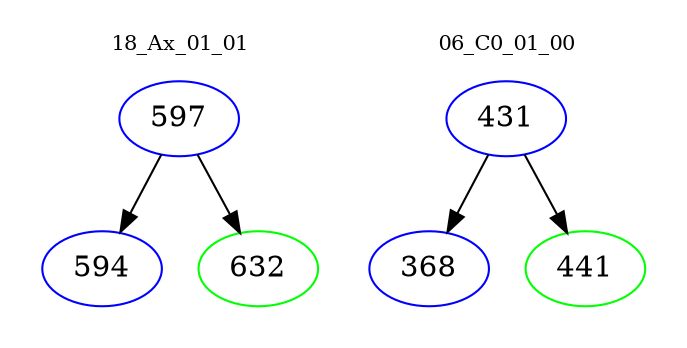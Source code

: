 digraph{
subgraph cluster_0 {
color = white
label = "18_Ax_01_01";
fontsize=10;
T0_597 [label="597", color="blue"]
T0_597 -> T0_594 [color="black"]
T0_594 [label="594", color="blue"]
T0_597 -> T0_632 [color="black"]
T0_632 [label="632", color="green"]
}
subgraph cluster_1 {
color = white
label = "06_C0_01_00";
fontsize=10;
T1_431 [label="431", color="blue"]
T1_431 -> T1_368 [color="black"]
T1_368 [label="368", color="blue"]
T1_431 -> T1_441 [color="black"]
T1_441 [label="441", color="green"]
}
}
